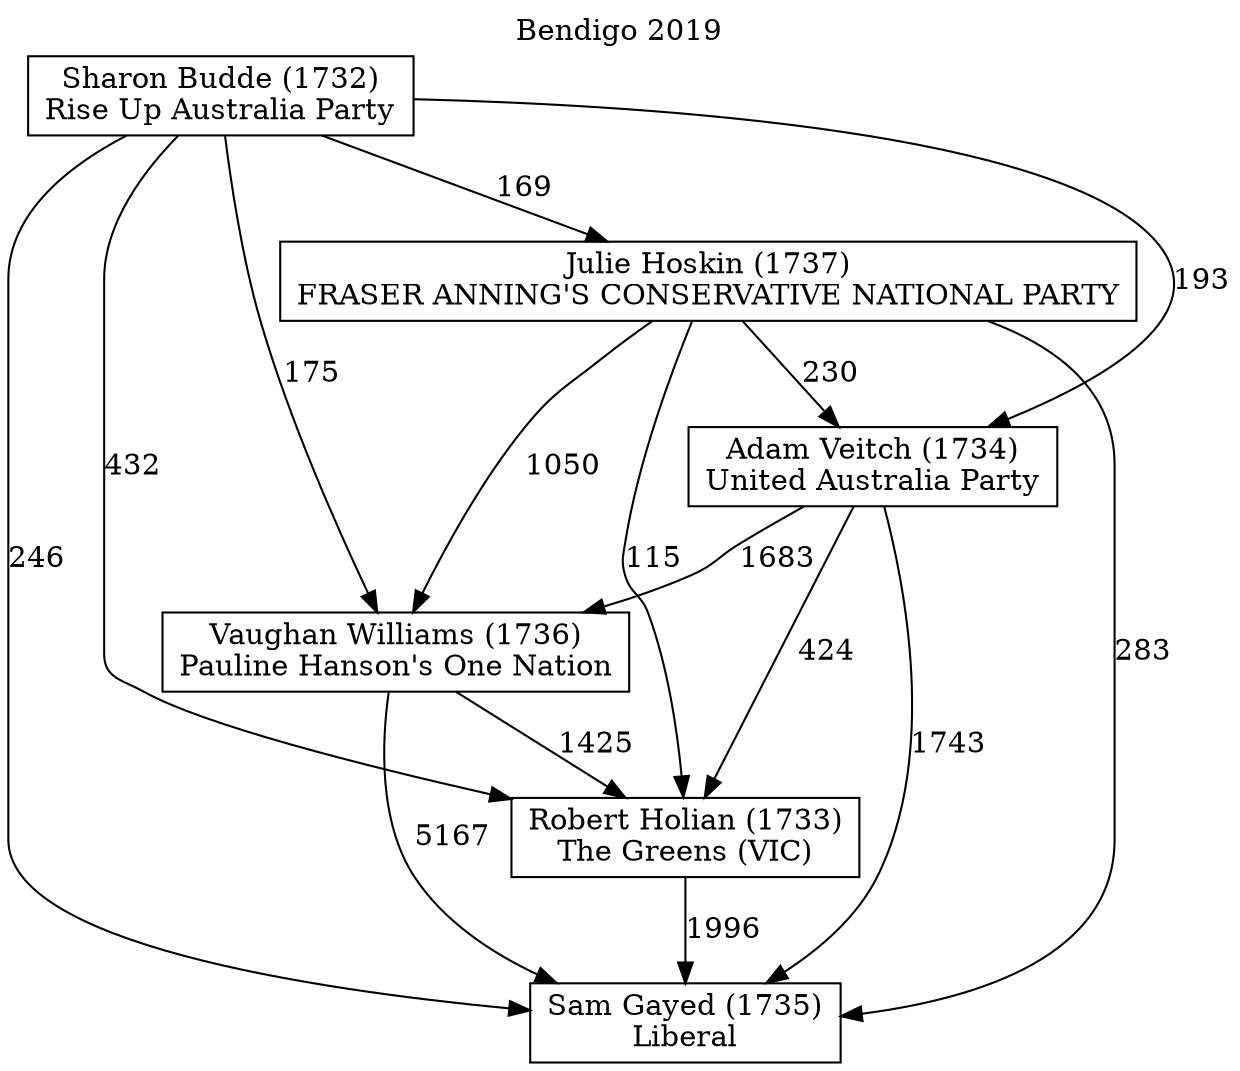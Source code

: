 // House preference flow
digraph "Sam Gayed (1735)_Bendigo_2019" {
	graph [label="Bendigo 2019" labelloc=t mclimit=2]
	node [shape=box]
	"Sam Gayed (1735)" [label="Sam Gayed (1735)
Liberal"]
	"Robert Holian (1733)" [label="Robert Holian (1733)
The Greens (VIC)"]
	"Vaughan Williams (1736)" [label="Vaughan Williams (1736)
Pauline Hanson's One Nation"]
	"Adam Veitch (1734)" [label="Adam Veitch (1734)
United Australia Party"]
	"Julie Hoskin (1737)" [label="Julie Hoskin (1737)
FRASER ANNING'S CONSERVATIVE NATIONAL PARTY"]
	"Sharon Budde (1732)" [label="Sharon Budde (1732)
Rise Up Australia Party"]
	"Robert Holian (1733)" -> "Sam Gayed (1735)" [label=1996]
	"Vaughan Williams (1736)" -> "Robert Holian (1733)" [label=1425]
	"Adam Veitch (1734)" -> "Vaughan Williams (1736)" [label=1683]
	"Julie Hoskin (1737)" -> "Adam Veitch (1734)" [label=230]
	"Sharon Budde (1732)" -> "Julie Hoskin (1737)" [label=169]
	"Vaughan Williams (1736)" -> "Sam Gayed (1735)" [label=5167]
	"Adam Veitch (1734)" -> "Sam Gayed (1735)" [label=1743]
	"Julie Hoskin (1737)" -> "Sam Gayed (1735)" [label=283]
	"Sharon Budde (1732)" -> "Sam Gayed (1735)" [label=246]
	"Sharon Budde (1732)" -> "Adam Veitch (1734)" [label=193]
	"Julie Hoskin (1737)" -> "Vaughan Williams (1736)" [label=1050]
	"Sharon Budde (1732)" -> "Vaughan Williams (1736)" [label=175]
	"Adam Veitch (1734)" -> "Robert Holian (1733)" [label=424]
	"Julie Hoskin (1737)" -> "Robert Holian (1733)" [label=115]
	"Sharon Budde (1732)" -> "Robert Holian (1733)" [label=432]
}
